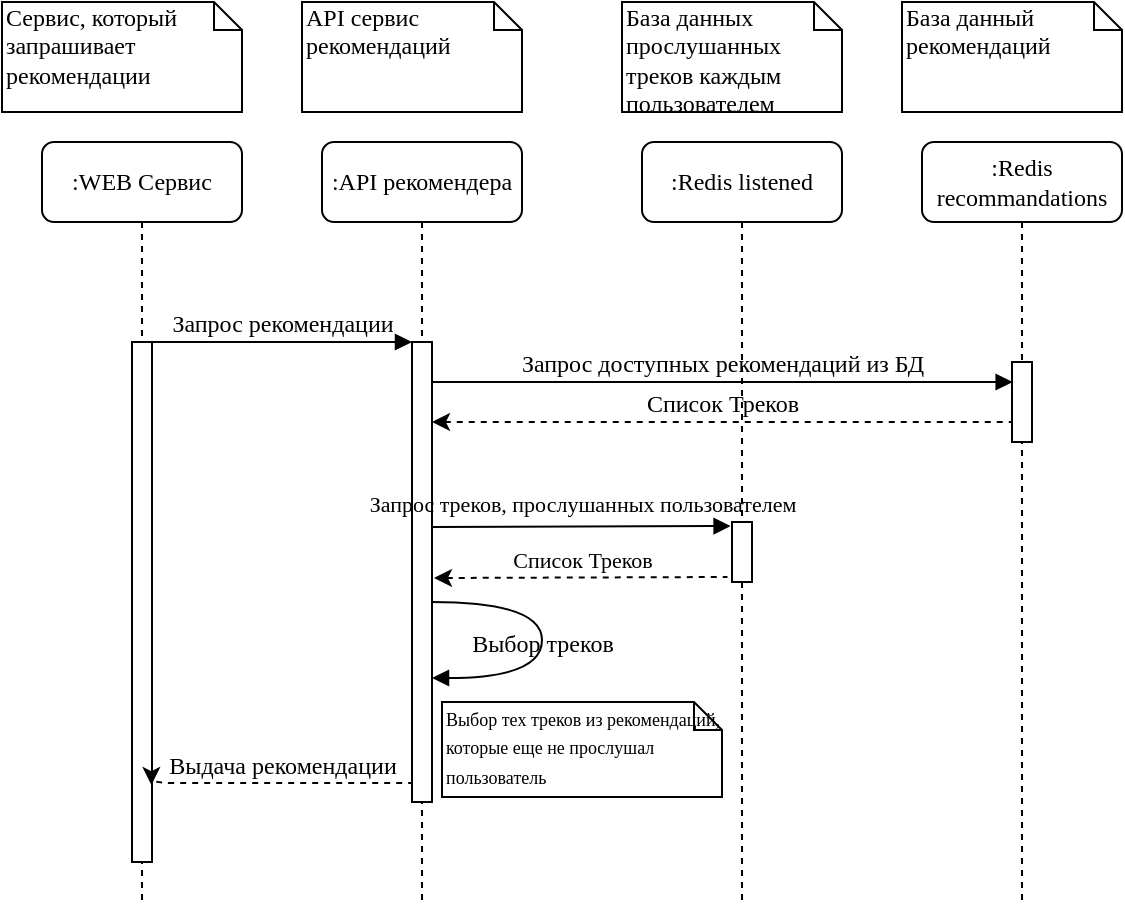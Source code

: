 <mxfile version="21.1.2" type="device">
  <diagram name="Page-1" id="13e1069c-82ec-6db2-03f1-153e76fe0fe0">
    <mxGraphModel dx="1320" dy="730" grid="1" gridSize="10" guides="1" tooltips="1" connect="1" arrows="1" fold="1" page="1" pageScale="1" pageWidth="1100" pageHeight="850" background="none" math="0" shadow="0">
      <root>
        <mxCell id="0" />
        <mxCell id="1" parent="0" />
        <mxCell id="7baba1c4bc27f4b0-2" value=":API рекомендера" style="shape=umlLifeline;perimeter=lifelinePerimeter;whiteSpace=wrap;html=1;container=1;collapsible=0;recursiveResize=0;outlineConnect=0;rounded=1;shadow=0;comic=0;labelBackgroundColor=none;strokeWidth=1;fontFamily=Verdana;fontSize=12;align=center;" parent="1" vertex="1">
          <mxGeometry x="240" y="80" width="100" height="380" as="geometry" />
        </mxCell>
        <mxCell id="7baba1c4bc27f4b0-10" value="" style="html=1;points=[];perimeter=orthogonalPerimeter;rounded=0;shadow=0;comic=0;labelBackgroundColor=none;strokeWidth=1;fontFamily=Verdana;fontSize=12;align=center;" parent="7baba1c4bc27f4b0-2" vertex="1">
          <mxGeometry x="45" y="100" width="10" height="230" as="geometry" />
        </mxCell>
        <mxCell id="fTPteHjV90wpTtdgt4R6-6" value="Выбор треков" style="html=1;verticalAlign=bottom;endArrow=block;labelBackgroundColor=none;fontFamily=Verdana;fontSize=12;elbow=vertical;edgeStyle=orthogonalEdgeStyle;curved=1;exitX=1.038;exitY=0.345;exitPerimeter=0;" edge="1" parent="7baba1c4bc27f4b0-2">
          <mxGeometry x="0.148" relative="1" as="geometry">
            <mxPoint x="55.003" y="230" as="sourcePoint" />
            <mxPoint x="55" y="268" as="targetPoint" />
            <Array as="points">
              <mxPoint x="110" y="230" />
              <mxPoint x="110" y="268" />
            </Array>
            <mxPoint as="offset" />
          </mxGeometry>
        </mxCell>
        <mxCell id="7baba1c4bc27f4b0-3" value=":Redis listened" style="shape=umlLifeline;perimeter=lifelinePerimeter;whiteSpace=wrap;html=1;container=1;collapsible=0;recursiveResize=0;outlineConnect=0;rounded=1;shadow=0;comic=0;labelBackgroundColor=none;strokeWidth=1;fontFamily=Verdana;fontSize=12;align=center;" parent="1" vertex="1">
          <mxGeometry x="400" y="80" width="100" height="380" as="geometry" />
        </mxCell>
        <mxCell id="7baba1c4bc27f4b0-13" value="" style="html=1;points=[];perimeter=orthogonalPerimeter;rounded=0;shadow=0;comic=0;labelBackgroundColor=none;strokeWidth=1;fontFamily=Verdana;fontSize=12;align=center;" parent="7baba1c4bc27f4b0-3" vertex="1">
          <mxGeometry x="45" y="190" width="10" height="30" as="geometry" />
        </mxCell>
        <mxCell id="fTPteHjV90wpTtdgt4R6-4" value="Список Треков" style="html=1;verticalAlign=bottom;endArrow=none;labelBackgroundColor=none;fontFamily=Verdana;fontSize=12;edgeStyle=elbowEdgeStyle;elbow=vertical;entryX=0.033;entryY=0.248;entryDx=0;entryDy=0;entryPerimeter=0;exitX=1.006;exitY=0.087;exitDx=0;exitDy=0;exitPerimeter=0;startArrow=classic;startFill=1;endFill=0;dashed=1;" edge="1" parent="7baba1c4bc27f4b0-3">
          <mxGeometry relative="1" as="geometry">
            <mxPoint x="-105" y="140" as="sourcePoint" />
            <mxPoint x="185" y="140" as="targetPoint" />
          </mxGeometry>
        </mxCell>
        <mxCell id="7baba1c4bc27f4b0-4" value=":Redis recommandations" style="shape=umlLifeline;perimeter=lifelinePerimeter;whiteSpace=wrap;html=1;container=1;collapsible=0;recursiveResize=0;outlineConnect=0;rounded=1;shadow=0;comic=0;labelBackgroundColor=none;strokeWidth=1;fontFamily=Verdana;fontSize=12;align=center;" parent="1" vertex="1">
          <mxGeometry x="540" y="80" width="100" height="380" as="geometry" />
        </mxCell>
        <mxCell id="7baba1c4bc27f4b0-16" value="" style="html=1;points=[];perimeter=orthogonalPerimeter;rounded=0;shadow=0;comic=0;labelBackgroundColor=none;strokeWidth=1;fontFamily=Verdana;fontSize=12;align=center;" parent="7baba1c4bc27f4b0-4" vertex="1">
          <mxGeometry x="45" y="110" width="10" height="40" as="geometry" />
        </mxCell>
        <mxCell id="7baba1c4bc27f4b0-8" value=":WEB Сервис" style="shape=umlLifeline;perimeter=lifelinePerimeter;whiteSpace=wrap;html=1;container=1;collapsible=0;recursiveResize=0;outlineConnect=0;rounded=1;shadow=0;comic=0;labelBackgroundColor=none;strokeWidth=1;fontFamily=Verdana;fontSize=12;align=center;" parent="1" vertex="1">
          <mxGeometry x="100" y="80" width="100" height="380" as="geometry" />
        </mxCell>
        <mxCell id="7baba1c4bc27f4b0-9" value="" style="html=1;points=[];perimeter=orthogonalPerimeter;rounded=0;shadow=0;comic=0;labelBackgroundColor=none;strokeWidth=1;fontFamily=Verdana;fontSize=12;align=center;" parent="7baba1c4bc27f4b0-8" vertex="1">
          <mxGeometry x="45" y="100" width="10" height="260" as="geometry" />
        </mxCell>
        <mxCell id="fTPteHjV90wpTtdgt4R6-8" value="Выдача рекомендации" style="html=1;verticalAlign=bottom;endArrow=none;labelBackgroundColor=none;fontFamily=Verdana;fontSize=12;edgeStyle=elbowEdgeStyle;elbow=vertical;entryX=0.033;entryY=0.248;entryDx=0;entryDy=0;entryPerimeter=0;exitX=0.969;exitY=0.852;exitDx=0;exitDy=0;exitPerimeter=0;startArrow=classic;startFill=1;endFill=0;dashed=1;" edge="1" parent="7baba1c4bc27f4b0-8" source="7baba1c4bc27f4b0-9">
          <mxGeometry relative="1" as="geometry">
            <mxPoint x="-105" y="319.86" as="sourcePoint" />
            <mxPoint x="185" y="319.86" as="targetPoint" />
          </mxGeometry>
        </mxCell>
        <mxCell id="7baba1c4bc27f4b0-11" value="Запрос рекомендации" style="html=1;verticalAlign=bottom;endArrow=block;entryX=0;entryY=0;labelBackgroundColor=none;fontFamily=Verdana;fontSize=12;edgeStyle=elbowEdgeStyle;elbow=vertical;" parent="1" source="7baba1c4bc27f4b0-9" target="7baba1c4bc27f4b0-10" edge="1">
          <mxGeometry relative="1" as="geometry">
            <mxPoint x="220" y="190" as="sourcePoint" />
          </mxGeometry>
        </mxCell>
        <mxCell id="7baba1c4bc27f4b0-14" value="Запрос треков, прослушанных пользователем" style="verticalAlign=bottom;endArrow=block;labelBackgroundColor=none;fontFamily=Verdana;fontSize=11;edgeStyle=elbowEdgeStyle;elbow=vertical;spacingTop=0;html=1;entryX=-0.071;entryY=0.099;entryDx=0;entryDy=0;entryPerimeter=0;exitX=0.979;exitY=0.402;exitDx=0;exitDy=0;exitPerimeter=0;" parent="1" source="7baba1c4bc27f4b0-10" target="7baba1c4bc27f4b0-13" edge="1">
          <mxGeometry x="0.002" y="2" relative="1" as="geometry">
            <mxPoint x="300" y="270" as="sourcePoint" />
            <mxPoint x="449.5" y="327" as="targetPoint" />
            <Array as="points">
              <mxPoint x="410" y="272" />
            </Array>
            <mxPoint as="offset" />
          </mxGeometry>
        </mxCell>
        <mxCell id="7baba1c4bc27f4b0-40" value="Сервис, который запрашивает рекомендации" style="shape=note;whiteSpace=wrap;html=1;size=14;verticalAlign=top;align=left;spacingTop=-6;rounded=0;shadow=0;comic=0;labelBackgroundColor=none;strokeWidth=1;fontFamily=Verdana;fontSize=12" parent="1" vertex="1">
          <mxGeometry x="80" y="10" width="120" height="55" as="geometry" />
        </mxCell>
        <mxCell id="7baba1c4bc27f4b0-41" value="API сервис рекомендаций" style="shape=note;whiteSpace=wrap;html=1;size=14;verticalAlign=top;align=left;spacingTop=-6;rounded=0;shadow=0;comic=0;labelBackgroundColor=none;strokeWidth=1;fontFamily=Verdana;fontSize=12" parent="1" vertex="1">
          <mxGeometry x="230" y="10" width="110" height="55" as="geometry" />
        </mxCell>
        <mxCell id="7baba1c4bc27f4b0-42" value="База данных прослушанных треков каждым пользователем" style="shape=note;whiteSpace=wrap;html=1;size=14;verticalAlign=top;align=left;spacingTop=-6;rounded=0;shadow=0;comic=0;labelBackgroundColor=none;strokeWidth=1;fontFamily=Verdana;fontSize=12" parent="1" vertex="1">
          <mxGeometry x="390" y="10" width="110" height="55" as="geometry" />
        </mxCell>
        <mxCell id="7baba1c4bc27f4b0-43" value="База данный рекомендаций&amp;nbsp;" style="shape=note;whiteSpace=wrap;html=1;size=14;verticalAlign=top;align=left;spacingTop=-6;rounded=0;shadow=0;comic=0;labelBackgroundColor=none;strokeWidth=1;fontFamily=Verdana;fontSize=12" parent="1" vertex="1">
          <mxGeometry x="530" y="10" width="110" height="55" as="geometry" />
        </mxCell>
        <mxCell id="fTPteHjV90wpTtdgt4R6-2" value="Запрос доступных рекомендаций из БД" style="html=1;verticalAlign=bottom;endArrow=block;labelBackgroundColor=none;fontFamily=Verdana;fontSize=12;edgeStyle=elbowEdgeStyle;elbow=vertical;entryX=0.033;entryY=0.248;entryDx=0;entryDy=0;entryPerimeter=0;exitX=1.006;exitY=0.087;exitDx=0;exitDy=0;exitPerimeter=0;" edge="1" parent="1" source="7baba1c4bc27f4b0-10" target="7baba1c4bc27f4b0-16">
          <mxGeometry relative="1" as="geometry">
            <mxPoint x="300" y="200" as="sourcePoint" />
            <mxPoint x="580" y="230" as="targetPoint" />
          </mxGeometry>
        </mxCell>
        <mxCell id="fTPteHjV90wpTtdgt4R6-5" value="Список Треков" style="html=1;verticalAlign=bottom;endArrow=none;labelBackgroundColor=none;fontFamily=Verdana;fontSize=11;edgeStyle=elbowEdgeStyle;elbow=vertical;entryX=-0.226;entryY=0.904;entryDx=0;entryDy=0;entryPerimeter=0;exitX=1.006;exitY=0.087;exitDx=0;exitDy=0;exitPerimeter=0;startArrow=classic;startFill=1;endFill=0;dashed=1;" edge="1" parent="1" target="7baba1c4bc27f4b0-13">
          <mxGeometry relative="1" as="geometry">
            <mxPoint x="296" y="298" as="sourcePoint" />
            <mxPoint x="586" y="298" as="targetPoint" />
          </mxGeometry>
        </mxCell>
        <mxCell id="fTPteHjV90wpTtdgt4R6-7" value="&lt;div style=&quot;&quot;&gt;&lt;font style=&quot;background-color: initial; font-size: 9px;&quot;&gt;Выбор тех треков из рекомендаций, которые еще не прослушал пользователь&lt;/font&gt;&lt;/div&gt;" style="shape=note;whiteSpace=wrap;html=1;size=14;verticalAlign=top;align=left;spacingTop=-6;rounded=0;shadow=0;comic=0;labelBackgroundColor=none;strokeWidth=1;fontFamily=Verdana;fontSize=12" vertex="1" parent="1">
          <mxGeometry x="300" y="360" width="140" height="47.5" as="geometry" />
        </mxCell>
      </root>
    </mxGraphModel>
  </diagram>
</mxfile>
